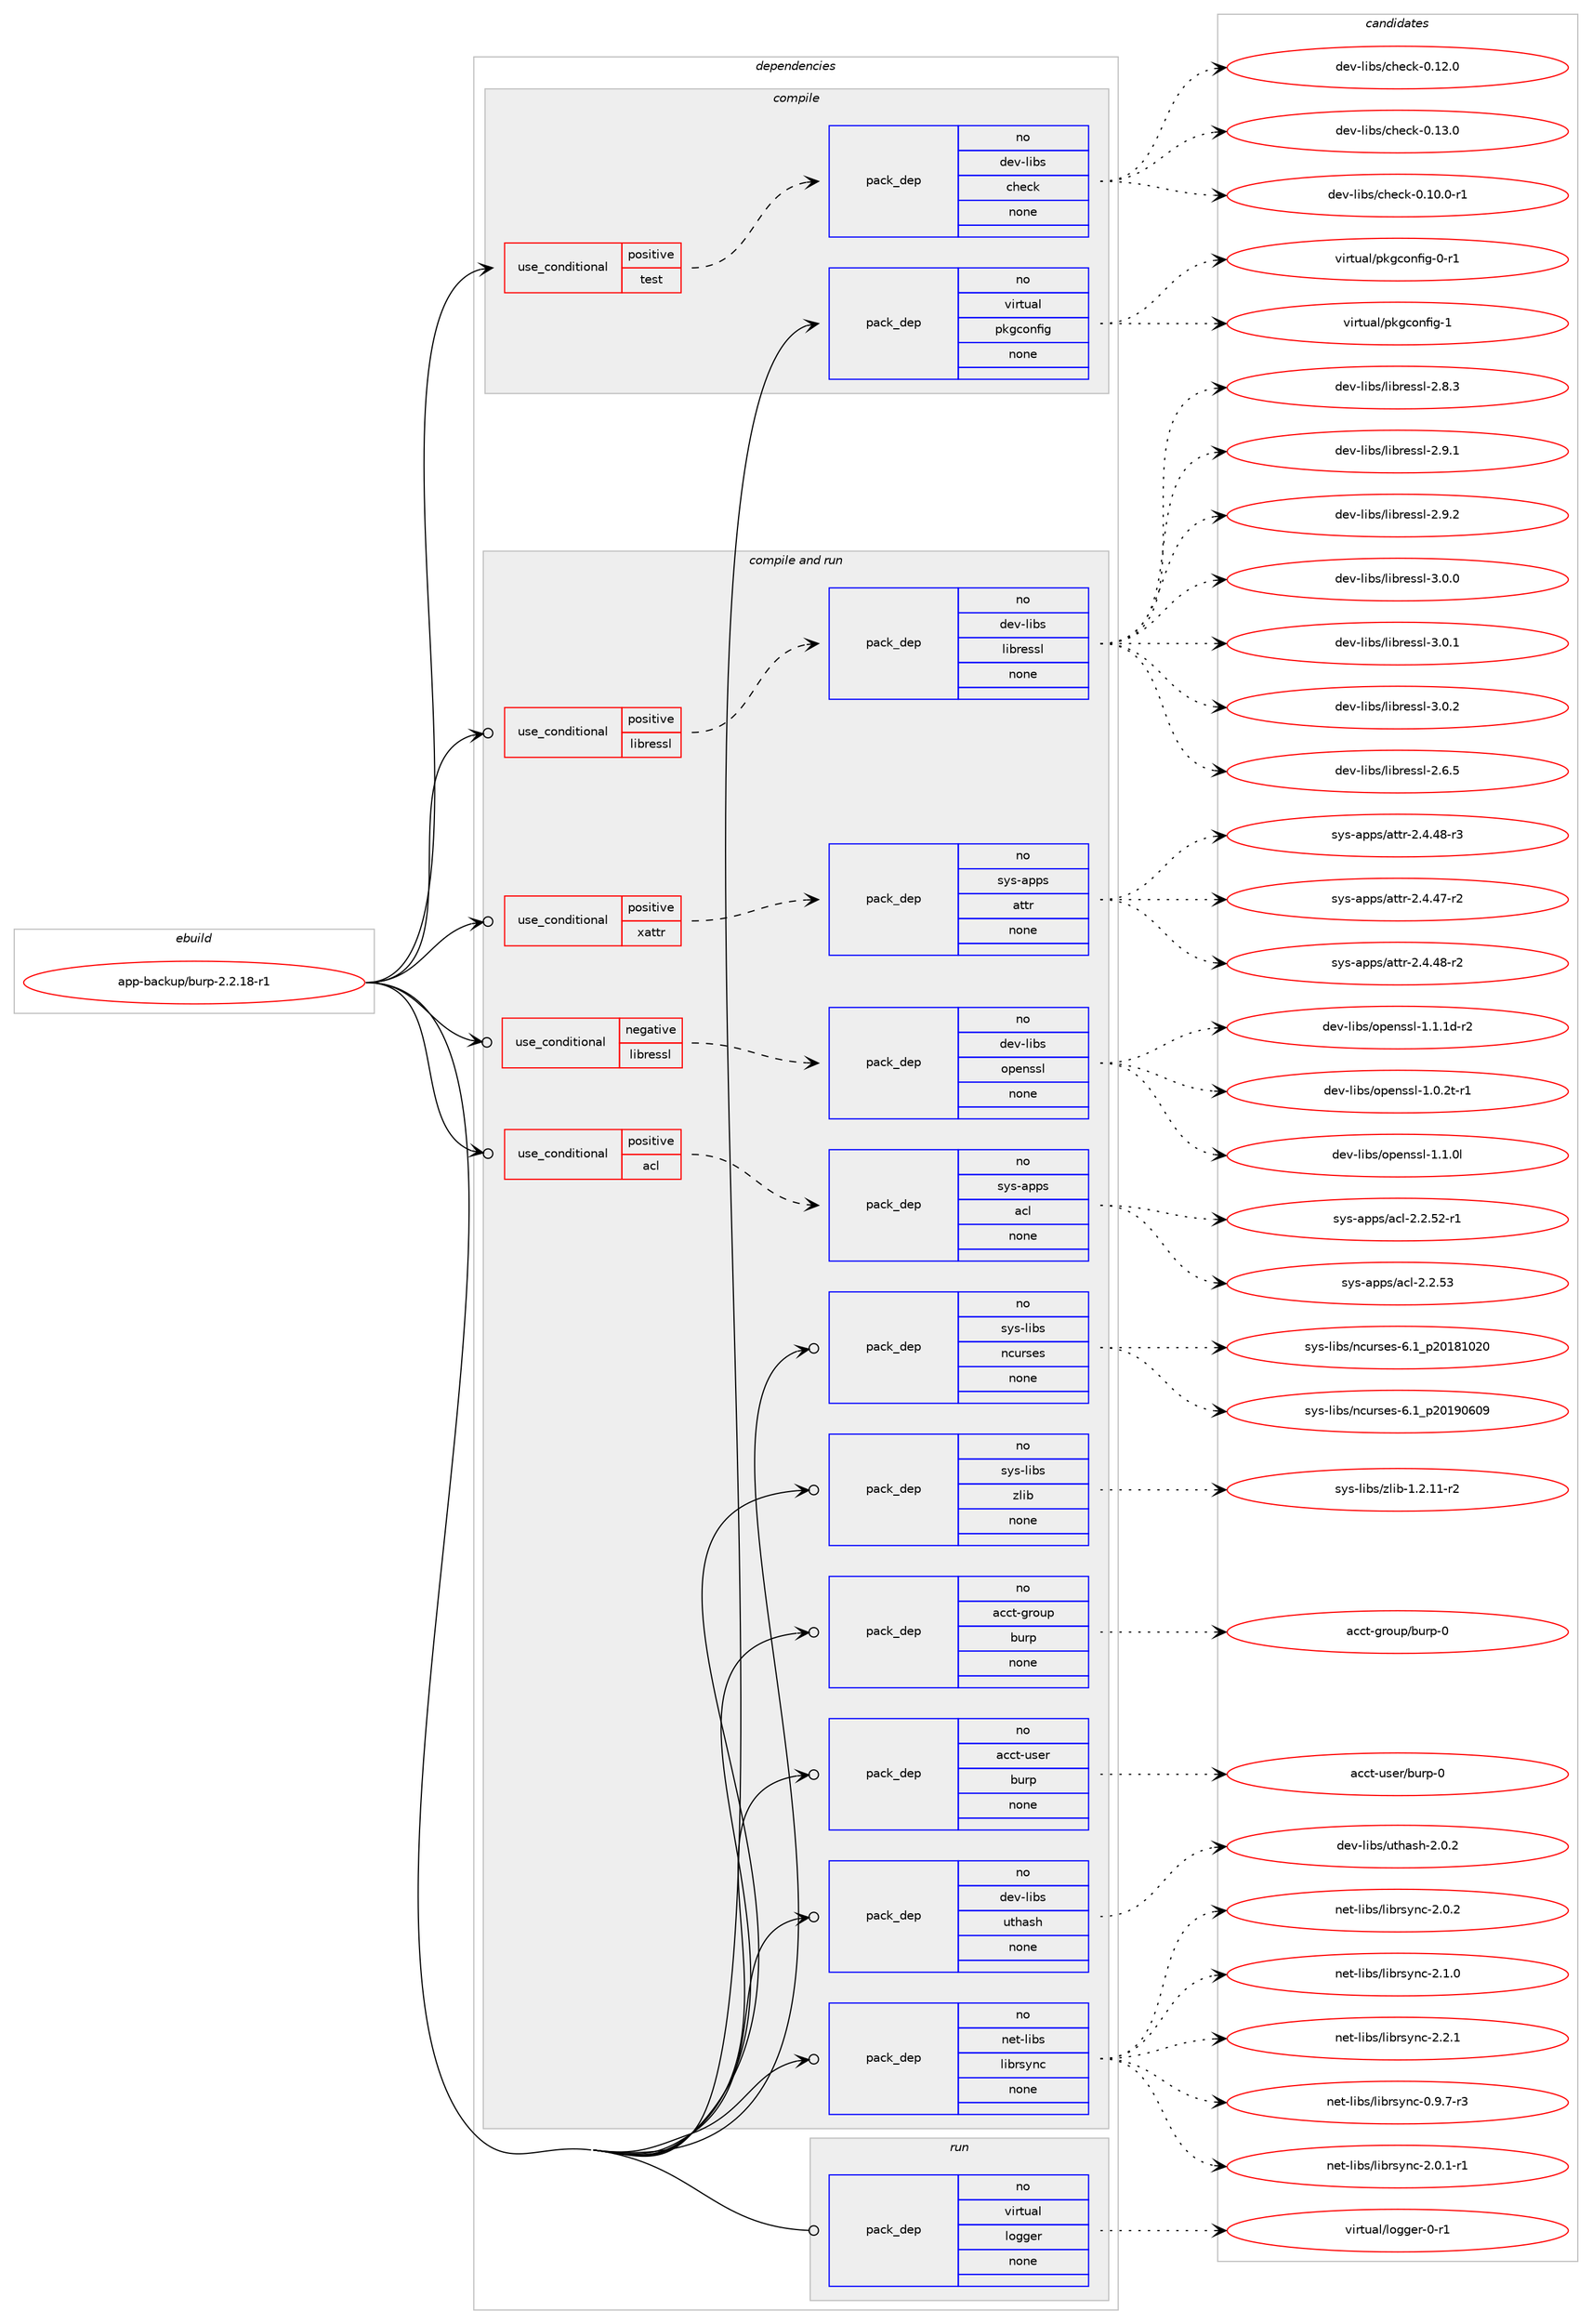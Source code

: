 digraph prolog {

# *************
# Graph options
# *************

newrank=true;
concentrate=true;
compound=true;
graph [rankdir=LR,fontname=Helvetica,fontsize=10,ranksep=1.5];#, ranksep=2.5, nodesep=0.2];
edge  [arrowhead=vee];
node  [fontname=Helvetica,fontsize=10];

# **********
# The ebuild
# **********

subgraph cluster_leftcol {
color=gray;
rank=same;
label=<<i>ebuild</i>>;
id [label="app-backup/burp-2.2.18-r1", color=red, width=4, href="../app-backup/burp-2.2.18-r1.svg"];
}

# ****************
# The dependencies
# ****************

subgraph cluster_midcol {
color=gray;
label=<<i>dependencies</i>>;
subgraph cluster_compile {
fillcolor="#eeeeee";
style=filled;
label=<<i>compile</i>>;
subgraph cond113310 {
dependency474668 [label=<<TABLE BORDER="0" CELLBORDER="1" CELLSPACING="0" CELLPADDING="4"><TR><TD ROWSPAN="3" CELLPADDING="10">use_conditional</TD></TR><TR><TD>positive</TD></TR><TR><TD>test</TD></TR></TABLE>>, shape=none, color=red];
subgraph pack352735 {
dependency474669 [label=<<TABLE BORDER="0" CELLBORDER="1" CELLSPACING="0" CELLPADDING="4" WIDTH="220"><TR><TD ROWSPAN="6" CELLPADDING="30">pack_dep</TD></TR><TR><TD WIDTH="110">no</TD></TR><TR><TD>dev-libs</TD></TR><TR><TD>check</TD></TR><TR><TD>none</TD></TR><TR><TD></TD></TR></TABLE>>, shape=none, color=blue];
}
dependency474668:e -> dependency474669:w [weight=20,style="dashed",arrowhead="vee"];
}
id:e -> dependency474668:w [weight=20,style="solid",arrowhead="vee"];
subgraph pack352736 {
dependency474670 [label=<<TABLE BORDER="0" CELLBORDER="1" CELLSPACING="0" CELLPADDING="4" WIDTH="220"><TR><TD ROWSPAN="6" CELLPADDING="30">pack_dep</TD></TR><TR><TD WIDTH="110">no</TD></TR><TR><TD>virtual</TD></TR><TR><TD>pkgconfig</TD></TR><TR><TD>none</TD></TR><TR><TD></TD></TR></TABLE>>, shape=none, color=blue];
}
id:e -> dependency474670:w [weight=20,style="solid",arrowhead="vee"];
}
subgraph cluster_compileandrun {
fillcolor="#eeeeee";
style=filled;
label=<<i>compile and run</i>>;
subgraph cond113311 {
dependency474671 [label=<<TABLE BORDER="0" CELLBORDER="1" CELLSPACING="0" CELLPADDING="4"><TR><TD ROWSPAN="3" CELLPADDING="10">use_conditional</TD></TR><TR><TD>negative</TD></TR><TR><TD>libressl</TD></TR></TABLE>>, shape=none, color=red];
subgraph pack352737 {
dependency474672 [label=<<TABLE BORDER="0" CELLBORDER="1" CELLSPACING="0" CELLPADDING="4" WIDTH="220"><TR><TD ROWSPAN="6" CELLPADDING="30">pack_dep</TD></TR><TR><TD WIDTH="110">no</TD></TR><TR><TD>dev-libs</TD></TR><TR><TD>openssl</TD></TR><TR><TD>none</TD></TR><TR><TD></TD></TR></TABLE>>, shape=none, color=blue];
}
dependency474671:e -> dependency474672:w [weight=20,style="dashed",arrowhead="vee"];
}
id:e -> dependency474671:w [weight=20,style="solid",arrowhead="odotvee"];
subgraph cond113312 {
dependency474673 [label=<<TABLE BORDER="0" CELLBORDER="1" CELLSPACING="0" CELLPADDING="4"><TR><TD ROWSPAN="3" CELLPADDING="10">use_conditional</TD></TR><TR><TD>positive</TD></TR><TR><TD>acl</TD></TR></TABLE>>, shape=none, color=red];
subgraph pack352738 {
dependency474674 [label=<<TABLE BORDER="0" CELLBORDER="1" CELLSPACING="0" CELLPADDING="4" WIDTH="220"><TR><TD ROWSPAN="6" CELLPADDING="30">pack_dep</TD></TR><TR><TD WIDTH="110">no</TD></TR><TR><TD>sys-apps</TD></TR><TR><TD>acl</TD></TR><TR><TD>none</TD></TR><TR><TD></TD></TR></TABLE>>, shape=none, color=blue];
}
dependency474673:e -> dependency474674:w [weight=20,style="dashed",arrowhead="vee"];
}
id:e -> dependency474673:w [weight=20,style="solid",arrowhead="odotvee"];
subgraph cond113313 {
dependency474675 [label=<<TABLE BORDER="0" CELLBORDER="1" CELLSPACING="0" CELLPADDING="4"><TR><TD ROWSPAN="3" CELLPADDING="10">use_conditional</TD></TR><TR><TD>positive</TD></TR><TR><TD>libressl</TD></TR></TABLE>>, shape=none, color=red];
subgraph pack352739 {
dependency474676 [label=<<TABLE BORDER="0" CELLBORDER="1" CELLSPACING="0" CELLPADDING="4" WIDTH="220"><TR><TD ROWSPAN="6" CELLPADDING="30">pack_dep</TD></TR><TR><TD WIDTH="110">no</TD></TR><TR><TD>dev-libs</TD></TR><TR><TD>libressl</TD></TR><TR><TD>none</TD></TR><TR><TD></TD></TR></TABLE>>, shape=none, color=blue];
}
dependency474675:e -> dependency474676:w [weight=20,style="dashed",arrowhead="vee"];
}
id:e -> dependency474675:w [weight=20,style="solid",arrowhead="odotvee"];
subgraph cond113314 {
dependency474677 [label=<<TABLE BORDER="0" CELLBORDER="1" CELLSPACING="0" CELLPADDING="4"><TR><TD ROWSPAN="3" CELLPADDING="10">use_conditional</TD></TR><TR><TD>positive</TD></TR><TR><TD>xattr</TD></TR></TABLE>>, shape=none, color=red];
subgraph pack352740 {
dependency474678 [label=<<TABLE BORDER="0" CELLBORDER="1" CELLSPACING="0" CELLPADDING="4" WIDTH="220"><TR><TD ROWSPAN="6" CELLPADDING="30">pack_dep</TD></TR><TR><TD WIDTH="110">no</TD></TR><TR><TD>sys-apps</TD></TR><TR><TD>attr</TD></TR><TR><TD>none</TD></TR><TR><TD></TD></TR></TABLE>>, shape=none, color=blue];
}
dependency474677:e -> dependency474678:w [weight=20,style="dashed",arrowhead="vee"];
}
id:e -> dependency474677:w [weight=20,style="solid",arrowhead="odotvee"];
subgraph pack352741 {
dependency474679 [label=<<TABLE BORDER="0" CELLBORDER="1" CELLSPACING="0" CELLPADDING="4" WIDTH="220"><TR><TD ROWSPAN="6" CELLPADDING="30">pack_dep</TD></TR><TR><TD WIDTH="110">no</TD></TR><TR><TD>acct-group</TD></TR><TR><TD>burp</TD></TR><TR><TD>none</TD></TR><TR><TD></TD></TR></TABLE>>, shape=none, color=blue];
}
id:e -> dependency474679:w [weight=20,style="solid",arrowhead="odotvee"];
subgraph pack352742 {
dependency474680 [label=<<TABLE BORDER="0" CELLBORDER="1" CELLSPACING="0" CELLPADDING="4" WIDTH="220"><TR><TD ROWSPAN="6" CELLPADDING="30">pack_dep</TD></TR><TR><TD WIDTH="110">no</TD></TR><TR><TD>acct-user</TD></TR><TR><TD>burp</TD></TR><TR><TD>none</TD></TR><TR><TD></TD></TR></TABLE>>, shape=none, color=blue];
}
id:e -> dependency474680:w [weight=20,style="solid",arrowhead="odotvee"];
subgraph pack352743 {
dependency474681 [label=<<TABLE BORDER="0" CELLBORDER="1" CELLSPACING="0" CELLPADDING="4" WIDTH="220"><TR><TD ROWSPAN="6" CELLPADDING="30">pack_dep</TD></TR><TR><TD WIDTH="110">no</TD></TR><TR><TD>dev-libs</TD></TR><TR><TD>uthash</TD></TR><TR><TD>none</TD></TR><TR><TD></TD></TR></TABLE>>, shape=none, color=blue];
}
id:e -> dependency474681:w [weight=20,style="solid",arrowhead="odotvee"];
subgraph pack352744 {
dependency474682 [label=<<TABLE BORDER="0" CELLBORDER="1" CELLSPACING="0" CELLPADDING="4" WIDTH="220"><TR><TD ROWSPAN="6" CELLPADDING="30">pack_dep</TD></TR><TR><TD WIDTH="110">no</TD></TR><TR><TD>net-libs</TD></TR><TR><TD>librsync</TD></TR><TR><TD>none</TD></TR><TR><TD></TD></TR></TABLE>>, shape=none, color=blue];
}
id:e -> dependency474682:w [weight=20,style="solid",arrowhead="odotvee"];
subgraph pack352745 {
dependency474683 [label=<<TABLE BORDER="0" CELLBORDER="1" CELLSPACING="0" CELLPADDING="4" WIDTH="220"><TR><TD ROWSPAN="6" CELLPADDING="30">pack_dep</TD></TR><TR><TD WIDTH="110">no</TD></TR><TR><TD>sys-libs</TD></TR><TR><TD>ncurses</TD></TR><TR><TD>none</TD></TR><TR><TD></TD></TR></TABLE>>, shape=none, color=blue];
}
id:e -> dependency474683:w [weight=20,style="solid",arrowhead="odotvee"];
subgraph pack352746 {
dependency474684 [label=<<TABLE BORDER="0" CELLBORDER="1" CELLSPACING="0" CELLPADDING="4" WIDTH="220"><TR><TD ROWSPAN="6" CELLPADDING="30">pack_dep</TD></TR><TR><TD WIDTH="110">no</TD></TR><TR><TD>sys-libs</TD></TR><TR><TD>zlib</TD></TR><TR><TD>none</TD></TR><TR><TD></TD></TR></TABLE>>, shape=none, color=blue];
}
id:e -> dependency474684:w [weight=20,style="solid",arrowhead="odotvee"];
}
subgraph cluster_run {
fillcolor="#eeeeee";
style=filled;
label=<<i>run</i>>;
subgraph pack352747 {
dependency474685 [label=<<TABLE BORDER="0" CELLBORDER="1" CELLSPACING="0" CELLPADDING="4" WIDTH="220"><TR><TD ROWSPAN="6" CELLPADDING="30">pack_dep</TD></TR><TR><TD WIDTH="110">no</TD></TR><TR><TD>virtual</TD></TR><TR><TD>logger</TD></TR><TR><TD>none</TD></TR><TR><TD></TD></TR></TABLE>>, shape=none, color=blue];
}
id:e -> dependency474685:w [weight=20,style="solid",arrowhead="odot"];
}
}

# **************
# The candidates
# **************

subgraph cluster_choices {
rank=same;
color=gray;
label=<<i>candidates</i>>;

subgraph choice352735 {
color=black;
nodesep=1;
choice1001011184510810598115479910410199107454846494846484511449 [label="dev-libs/check-0.10.0-r1", color=red, width=4,href="../dev-libs/check-0.10.0-r1.svg"];
choice100101118451081059811547991041019910745484649504648 [label="dev-libs/check-0.12.0", color=red, width=4,href="../dev-libs/check-0.12.0.svg"];
choice100101118451081059811547991041019910745484649514648 [label="dev-libs/check-0.13.0", color=red, width=4,href="../dev-libs/check-0.13.0.svg"];
dependency474669:e -> choice1001011184510810598115479910410199107454846494846484511449:w [style=dotted,weight="100"];
dependency474669:e -> choice100101118451081059811547991041019910745484649504648:w [style=dotted,weight="100"];
dependency474669:e -> choice100101118451081059811547991041019910745484649514648:w [style=dotted,weight="100"];
}
subgraph choice352736 {
color=black;
nodesep=1;
choice11810511411611797108471121071039911111010210510345484511449 [label="virtual/pkgconfig-0-r1", color=red, width=4,href="../virtual/pkgconfig-0-r1.svg"];
choice1181051141161179710847112107103991111101021051034549 [label="virtual/pkgconfig-1", color=red, width=4,href="../virtual/pkgconfig-1.svg"];
dependency474670:e -> choice11810511411611797108471121071039911111010210510345484511449:w [style=dotted,weight="100"];
dependency474670:e -> choice1181051141161179710847112107103991111101021051034549:w [style=dotted,weight="100"];
}
subgraph choice352737 {
color=black;
nodesep=1;
choice1001011184510810598115471111121011101151151084549464846501164511449 [label="dev-libs/openssl-1.0.2t-r1", color=red, width=4,href="../dev-libs/openssl-1.0.2t-r1.svg"];
choice100101118451081059811547111112101110115115108454946494648108 [label="dev-libs/openssl-1.1.0l", color=red, width=4,href="../dev-libs/openssl-1.1.0l.svg"];
choice1001011184510810598115471111121011101151151084549464946491004511450 [label="dev-libs/openssl-1.1.1d-r2", color=red, width=4,href="../dev-libs/openssl-1.1.1d-r2.svg"];
dependency474672:e -> choice1001011184510810598115471111121011101151151084549464846501164511449:w [style=dotted,weight="100"];
dependency474672:e -> choice100101118451081059811547111112101110115115108454946494648108:w [style=dotted,weight="100"];
dependency474672:e -> choice1001011184510810598115471111121011101151151084549464946491004511450:w [style=dotted,weight="100"];
}
subgraph choice352738 {
color=black;
nodesep=1;
choice1151211154597112112115479799108455046504653504511449 [label="sys-apps/acl-2.2.52-r1", color=red, width=4,href="../sys-apps/acl-2.2.52-r1.svg"];
choice115121115459711211211547979910845504650465351 [label="sys-apps/acl-2.2.53", color=red, width=4,href="../sys-apps/acl-2.2.53.svg"];
dependency474674:e -> choice1151211154597112112115479799108455046504653504511449:w [style=dotted,weight="100"];
dependency474674:e -> choice115121115459711211211547979910845504650465351:w [style=dotted,weight="100"];
}
subgraph choice352739 {
color=black;
nodesep=1;
choice10010111845108105981154710810598114101115115108455046544653 [label="dev-libs/libressl-2.6.5", color=red, width=4,href="../dev-libs/libressl-2.6.5.svg"];
choice10010111845108105981154710810598114101115115108455046564651 [label="dev-libs/libressl-2.8.3", color=red, width=4,href="../dev-libs/libressl-2.8.3.svg"];
choice10010111845108105981154710810598114101115115108455046574649 [label="dev-libs/libressl-2.9.1", color=red, width=4,href="../dev-libs/libressl-2.9.1.svg"];
choice10010111845108105981154710810598114101115115108455046574650 [label="dev-libs/libressl-2.9.2", color=red, width=4,href="../dev-libs/libressl-2.9.2.svg"];
choice10010111845108105981154710810598114101115115108455146484648 [label="dev-libs/libressl-3.0.0", color=red, width=4,href="../dev-libs/libressl-3.0.0.svg"];
choice10010111845108105981154710810598114101115115108455146484649 [label="dev-libs/libressl-3.0.1", color=red, width=4,href="../dev-libs/libressl-3.0.1.svg"];
choice10010111845108105981154710810598114101115115108455146484650 [label="dev-libs/libressl-3.0.2", color=red, width=4,href="../dev-libs/libressl-3.0.2.svg"];
dependency474676:e -> choice10010111845108105981154710810598114101115115108455046544653:w [style=dotted,weight="100"];
dependency474676:e -> choice10010111845108105981154710810598114101115115108455046564651:w [style=dotted,weight="100"];
dependency474676:e -> choice10010111845108105981154710810598114101115115108455046574649:w [style=dotted,weight="100"];
dependency474676:e -> choice10010111845108105981154710810598114101115115108455046574650:w [style=dotted,weight="100"];
dependency474676:e -> choice10010111845108105981154710810598114101115115108455146484648:w [style=dotted,weight="100"];
dependency474676:e -> choice10010111845108105981154710810598114101115115108455146484649:w [style=dotted,weight="100"];
dependency474676:e -> choice10010111845108105981154710810598114101115115108455146484650:w [style=dotted,weight="100"];
}
subgraph choice352740 {
color=black;
nodesep=1;
choice11512111545971121121154797116116114455046524652554511450 [label="sys-apps/attr-2.4.47-r2", color=red, width=4,href="../sys-apps/attr-2.4.47-r2.svg"];
choice11512111545971121121154797116116114455046524652564511450 [label="sys-apps/attr-2.4.48-r2", color=red, width=4,href="../sys-apps/attr-2.4.48-r2.svg"];
choice11512111545971121121154797116116114455046524652564511451 [label="sys-apps/attr-2.4.48-r3", color=red, width=4,href="../sys-apps/attr-2.4.48-r3.svg"];
dependency474678:e -> choice11512111545971121121154797116116114455046524652554511450:w [style=dotted,weight="100"];
dependency474678:e -> choice11512111545971121121154797116116114455046524652564511450:w [style=dotted,weight="100"];
dependency474678:e -> choice11512111545971121121154797116116114455046524652564511451:w [style=dotted,weight="100"];
}
subgraph choice352741 {
color=black;
nodesep=1;
choice9799991164510311411111711247981171141124548 [label="acct-group/burp-0", color=red, width=4,href="../acct-group/burp-0.svg"];
dependency474679:e -> choice9799991164510311411111711247981171141124548:w [style=dotted,weight="100"];
}
subgraph choice352742 {
color=black;
nodesep=1;
choice9799991164511711510111447981171141124548 [label="acct-user/burp-0", color=red, width=4,href="../acct-user/burp-0.svg"];
dependency474680:e -> choice9799991164511711510111447981171141124548:w [style=dotted,weight="100"];
}
subgraph choice352743 {
color=black;
nodesep=1;
choice10010111845108105981154711711610497115104455046484650 [label="dev-libs/uthash-2.0.2", color=red, width=4,href="../dev-libs/uthash-2.0.2.svg"];
dependency474681:e -> choice10010111845108105981154711711610497115104455046484650:w [style=dotted,weight="100"];
}
subgraph choice352744 {
color=black;
nodesep=1;
choice11010111645108105981154710810598114115121110994548465746554511451 [label="net-libs/librsync-0.9.7-r3", color=red, width=4,href="../net-libs/librsync-0.9.7-r3.svg"];
choice11010111645108105981154710810598114115121110994550464846494511449 [label="net-libs/librsync-2.0.1-r1", color=red, width=4,href="../net-libs/librsync-2.0.1-r1.svg"];
choice1101011164510810598115471081059811411512111099455046484650 [label="net-libs/librsync-2.0.2", color=red, width=4,href="../net-libs/librsync-2.0.2.svg"];
choice1101011164510810598115471081059811411512111099455046494648 [label="net-libs/librsync-2.1.0", color=red, width=4,href="../net-libs/librsync-2.1.0.svg"];
choice1101011164510810598115471081059811411512111099455046504649 [label="net-libs/librsync-2.2.1", color=red, width=4,href="../net-libs/librsync-2.2.1.svg"];
dependency474682:e -> choice11010111645108105981154710810598114115121110994548465746554511451:w [style=dotted,weight="100"];
dependency474682:e -> choice11010111645108105981154710810598114115121110994550464846494511449:w [style=dotted,weight="100"];
dependency474682:e -> choice1101011164510810598115471081059811411512111099455046484650:w [style=dotted,weight="100"];
dependency474682:e -> choice1101011164510810598115471081059811411512111099455046494648:w [style=dotted,weight="100"];
dependency474682:e -> choice1101011164510810598115471081059811411512111099455046504649:w [style=dotted,weight="100"];
}
subgraph choice352745 {
color=black;
nodesep=1;
choice1151211154510810598115471109911711411510111545544649951125048495649485048 [label="sys-libs/ncurses-6.1_p20181020", color=red, width=4,href="../sys-libs/ncurses-6.1_p20181020.svg"];
choice1151211154510810598115471109911711411510111545544649951125048495748544857 [label="sys-libs/ncurses-6.1_p20190609", color=red, width=4,href="../sys-libs/ncurses-6.1_p20190609.svg"];
dependency474683:e -> choice1151211154510810598115471109911711411510111545544649951125048495649485048:w [style=dotted,weight="100"];
dependency474683:e -> choice1151211154510810598115471109911711411510111545544649951125048495748544857:w [style=dotted,weight="100"];
}
subgraph choice352746 {
color=black;
nodesep=1;
choice11512111545108105981154712210810598454946504649494511450 [label="sys-libs/zlib-1.2.11-r2", color=red, width=4,href="../sys-libs/zlib-1.2.11-r2.svg"];
dependency474684:e -> choice11512111545108105981154712210810598454946504649494511450:w [style=dotted,weight="100"];
}
subgraph choice352747 {
color=black;
nodesep=1;
choice118105114116117971084710811110310310111445484511449 [label="virtual/logger-0-r1", color=red, width=4,href="../virtual/logger-0-r1.svg"];
dependency474685:e -> choice118105114116117971084710811110310310111445484511449:w [style=dotted,weight="100"];
}
}

}
